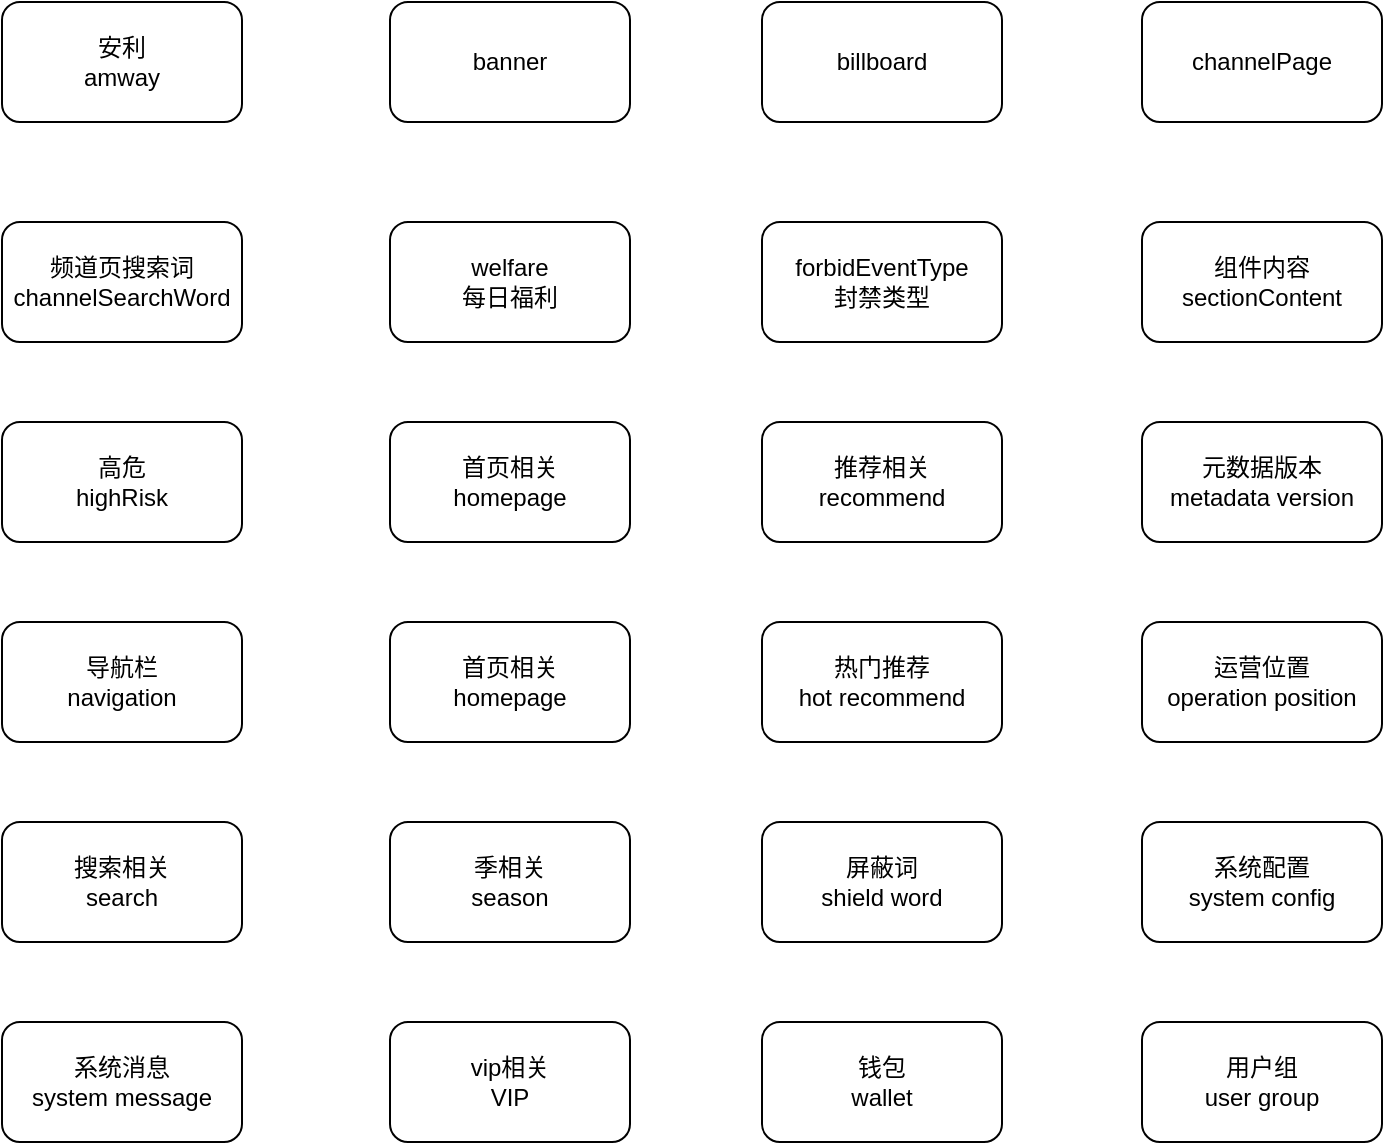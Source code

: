 <mxfile version="20.0.4" type="github" pages="3">
  <diagram id="znaSUj6gl3TPgdOyfgRT" name="service-app-config">
    <mxGraphModel dx="1422" dy="762" grid="1" gridSize="10" guides="1" tooltips="1" connect="1" arrows="1" fold="1" page="1" pageScale="1" pageWidth="827" pageHeight="1169" math="0" shadow="0">
      <root>
        <mxCell id="0" />
        <mxCell id="1" parent="0" />
        <mxCell id="7lHV2M7iKRtvk8pRHQug-2" value="安利&lt;br&gt;amway" style="rounded=1;whiteSpace=wrap;html=1;" vertex="1" parent="1">
          <mxGeometry x="100" y="110" width="120" height="60" as="geometry" />
        </mxCell>
        <mxCell id="7lHV2M7iKRtvk8pRHQug-7" value="banner" style="rounded=1;whiteSpace=wrap;html=1;" vertex="1" parent="1">
          <mxGeometry x="294" y="110" width="120" height="60" as="geometry" />
        </mxCell>
        <mxCell id="7lHV2M7iKRtvk8pRHQug-10" value="billboard" style="rounded=1;whiteSpace=wrap;html=1;" vertex="1" parent="1">
          <mxGeometry x="480" y="110" width="120" height="60" as="geometry" />
        </mxCell>
        <mxCell id="7lHV2M7iKRtvk8pRHQug-11" value="channelPage" style="rounded=1;whiteSpace=wrap;html=1;" vertex="1" parent="1">
          <mxGeometry x="670" y="110" width="120" height="60" as="geometry" />
        </mxCell>
        <mxCell id="7lHV2M7iKRtvk8pRHQug-12" value="频道页搜索词&lt;br&gt;channelSearchWord" style="rounded=1;whiteSpace=wrap;html=1;" vertex="1" parent="1">
          <mxGeometry x="100" y="220" width="120" height="60" as="geometry" />
        </mxCell>
        <mxCell id="7lHV2M7iKRtvk8pRHQug-13" value="welfare&lt;br&gt;每日福利" style="rounded=1;whiteSpace=wrap;html=1;" vertex="1" parent="1">
          <mxGeometry x="294" y="220" width="120" height="60" as="geometry" />
        </mxCell>
        <mxCell id="7lHV2M7iKRtvk8pRHQug-14" value="forbidEventType&lt;br&gt;封禁类型" style="rounded=1;whiteSpace=wrap;html=1;" vertex="1" parent="1">
          <mxGeometry x="480" y="220" width="120" height="60" as="geometry" />
        </mxCell>
        <mxCell id="7lHV2M7iKRtvk8pRHQug-15" value="组件内容&lt;br&gt;sectionContent" style="rounded=1;whiteSpace=wrap;html=1;" vertex="1" parent="1">
          <mxGeometry x="670" y="220" width="120" height="60" as="geometry" />
        </mxCell>
        <mxCell id="7lHV2M7iKRtvk8pRHQug-16" value="高危&lt;br&gt;highRisk" style="rounded=1;whiteSpace=wrap;html=1;" vertex="1" parent="1">
          <mxGeometry x="100" y="320" width="120" height="60" as="geometry" />
        </mxCell>
        <mxCell id="7lHV2M7iKRtvk8pRHQug-17" value="首页相关&lt;br&gt;homepage" style="rounded=1;whiteSpace=wrap;html=1;" vertex="1" parent="1">
          <mxGeometry x="294" y="320" width="120" height="60" as="geometry" />
        </mxCell>
        <mxCell id="7lHV2M7iKRtvk8pRHQug-18" value="推荐相关&lt;br&gt;recommend" style="rounded=1;whiteSpace=wrap;html=1;" vertex="1" parent="1">
          <mxGeometry x="480" y="320" width="120" height="60" as="geometry" />
        </mxCell>
        <mxCell id="7lHV2M7iKRtvk8pRHQug-19" value="元数据版本&lt;br&gt;metadata version" style="rounded=1;whiteSpace=wrap;html=1;" vertex="1" parent="1">
          <mxGeometry x="670" y="320" width="120" height="60" as="geometry" />
        </mxCell>
        <mxCell id="7lHV2M7iKRtvk8pRHQug-24" value="导航栏&lt;br&gt;navigation" style="rounded=1;whiteSpace=wrap;html=1;" vertex="1" parent="1">
          <mxGeometry x="100" y="420" width="120" height="60" as="geometry" />
        </mxCell>
        <mxCell id="7lHV2M7iKRtvk8pRHQug-25" value="首页相关&lt;br&gt;homepage" style="rounded=1;whiteSpace=wrap;html=1;" vertex="1" parent="1">
          <mxGeometry x="294" y="420" width="120" height="60" as="geometry" />
        </mxCell>
        <mxCell id="7lHV2M7iKRtvk8pRHQug-26" value="热门推荐&lt;br&gt;hot recommend" style="rounded=1;whiteSpace=wrap;html=1;" vertex="1" parent="1">
          <mxGeometry x="480" y="420" width="120" height="60" as="geometry" />
        </mxCell>
        <mxCell id="7lHV2M7iKRtvk8pRHQug-27" value="运营位置&lt;br&gt;operation position" style="rounded=1;whiteSpace=wrap;html=1;" vertex="1" parent="1">
          <mxGeometry x="670" y="420" width="120" height="60" as="geometry" />
        </mxCell>
        <mxCell id="7lHV2M7iKRtvk8pRHQug-28" value="搜索相关&lt;br&gt;search" style="rounded=1;whiteSpace=wrap;html=1;" vertex="1" parent="1">
          <mxGeometry x="100" y="520" width="120" height="60" as="geometry" />
        </mxCell>
        <mxCell id="7lHV2M7iKRtvk8pRHQug-29" value="季相关&lt;br&gt;season" style="rounded=1;whiteSpace=wrap;html=1;" vertex="1" parent="1">
          <mxGeometry x="294" y="520" width="120" height="60" as="geometry" />
        </mxCell>
        <mxCell id="7lHV2M7iKRtvk8pRHQug-30" value="屏蔽词&lt;br&gt;shield word" style="rounded=1;whiteSpace=wrap;html=1;" vertex="1" parent="1">
          <mxGeometry x="480" y="520" width="120" height="60" as="geometry" />
        </mxCell>
        <mxCell id="7lHV2M7iKRtvk8pRHQug-31" value="系统配置&lt;br&gt;system config" style="rounded=1;whiteSpace=wrap;html=1;" vertex="1" parent="1">
          <mxGeometry x="670" y="520" width="120" height="60" as="geometry" />
        </mxCell>
        <mxCell id="7lHV2M7iKRtvk8pRHQug-32" value="系统消息&lt;br&gt;system message" style="rounded=1;whiteSpace=wrap;html=1;" vertex="1" parent="1">
          <mxGeometry x="100" y="620" width="120" height="60" as="geometry" />
        </mxCell>
        <mxCell id="7lHV2M7iKRtvk8pRHQug-33" value="vip相关&lt;br&gt;VIP" style="rounded=1;whiteSpace=wrap;html=1;" vertex="1" parent="1">
          <mxGeometry x="294" y="620" width="120" height="60" as="geometry" />
        </mxCell>
        <mxCell id="7lHV2M7iKRtvk8pRHQug-34" value="钱包&lt;br&gt;wallet" style="rounded=1;whiteSpace=wrap;html=1;" vertex="1" parent="1">
          <mxGeometry x="480" y="620" width="120" height="60" as="geometry" />
        </mxCell>
        <mxCell id="7lHV2M7iKRtvk8pRHQug-35" value="用户组&lt;br&gt;user group" style="rounded=1;whiteSpace=wrap;html=1;" vertex="1" parent="1">
          <mxGeometry x="670" y="620" width="120" height="60" as="geometry" />
        </mxCell>
      </root>
    </mxGraphModel>
  </diagram>
  <diagram id="XlV0nLmNHJfKYaArFXVB" name="service-background-account">
    <mxGraphModel dx="1422" dy="762" grid="1" gridSize="10" guides="1" tooltips="1" connect="1" arrows="1" fold="1" page="1" pageScale="1" pageWidth="827" pageHeight="1169" math="0" shadow="0">
      <root>
        <mxCell id="0" />
        <mxCell id="1" parent="0" />
        <mxCell id="wOLJ5TgfEW2m5aJWImBs-1" value="account&lt;br&gt;用户账户信息" style="rounded=1;whiteSpace=wrap;html=1;" vertex="1" parent="1">
          <mxGeometry x="69" y="110" width="120" height="60" as="geometry" />
        </mxCell>
        <mxCell id="wOLJ5TgfEW2m5aJWImBs-2" value="审计日志&lt;br&gt;audit" style="rounded=1;whiteSpace=wrap;html=1;" vertex="1" parent="1">
          <mxGeometry x="263" y="110" width="120" height="60" as="geometry" />
        </mxCell>
        <mxCell id="wOLJ5TgfEW2m5aJWImBs-3" value="剧集风险&lt;br&gt;drama risk" style="rounded=1;whiteSpace=wrap;html=1;" vertex="1" parent="1">
          <mxGeometry x="449" y="110" width="120" height="60" as="geometry" />
        </mxCell>
        <mxCell id="wOLJ5TgfEW2m5aJWImBs-4" value="权限&lt;br&gt;permission" style="rounded=1;whiteSpace=wrap;html=1;" vertex="1" parent="1">
          <mxGeometry x="639" y="110" width="120" height="60" as="geometry" />
        </mxCell>
        <mxCell id="wOLJ5TgfEW2m5aJWImBs-5" value="七牛&lt;br&gt;qiniu" style="rounded=1;whiteSpace=wrap;html=1;" vertex="1" parent="1">
          <mxGeometry x="69" y="250" width="120" height="60" as="geometry" />
        </mxCell>
        <mxCell id="wOLJ5TgfEW2m5aJWImBs-6" value="角色相关&lt;br&gt;role" style="rounded=1;whiteSpace=wrap;html=1;" vertex="1" parent="1">
          <mxGeometry x="263" y="250" width="120" height="60" as="geometry" />
        </mxCell>
        <mxCell id="wOLJ5TgfEW2m5aJWImBs-7" value="ugc" style="rounded=1;whiteSpace=wrap;html=1;" vertex="1" parent="1">
          <mxGeometry x="449" y="250" width="120" height="60" as="geometry" />
        </mxCell>
      </root>
    </mxGraphModel>
  </diagram>
  <diagram id="mujDD1FUqCaYaZEeJ1EA" name="service-permission-tag">
    <mxGraphModel dx="1422" dy="762" grid="1" gridSize="10" guides="1" tooltips="1" connect="1" arrows="1" fold="1" page="1" pageScale="1" pageWidth="827" pageHeight="1169" math="0" shadow="0">
      <root>
        <mxCell id="0" />
        <mxCell id="1" parent="0" />
      </root>
    </mxGraphModel>
  </diagram>
</mxfile>
